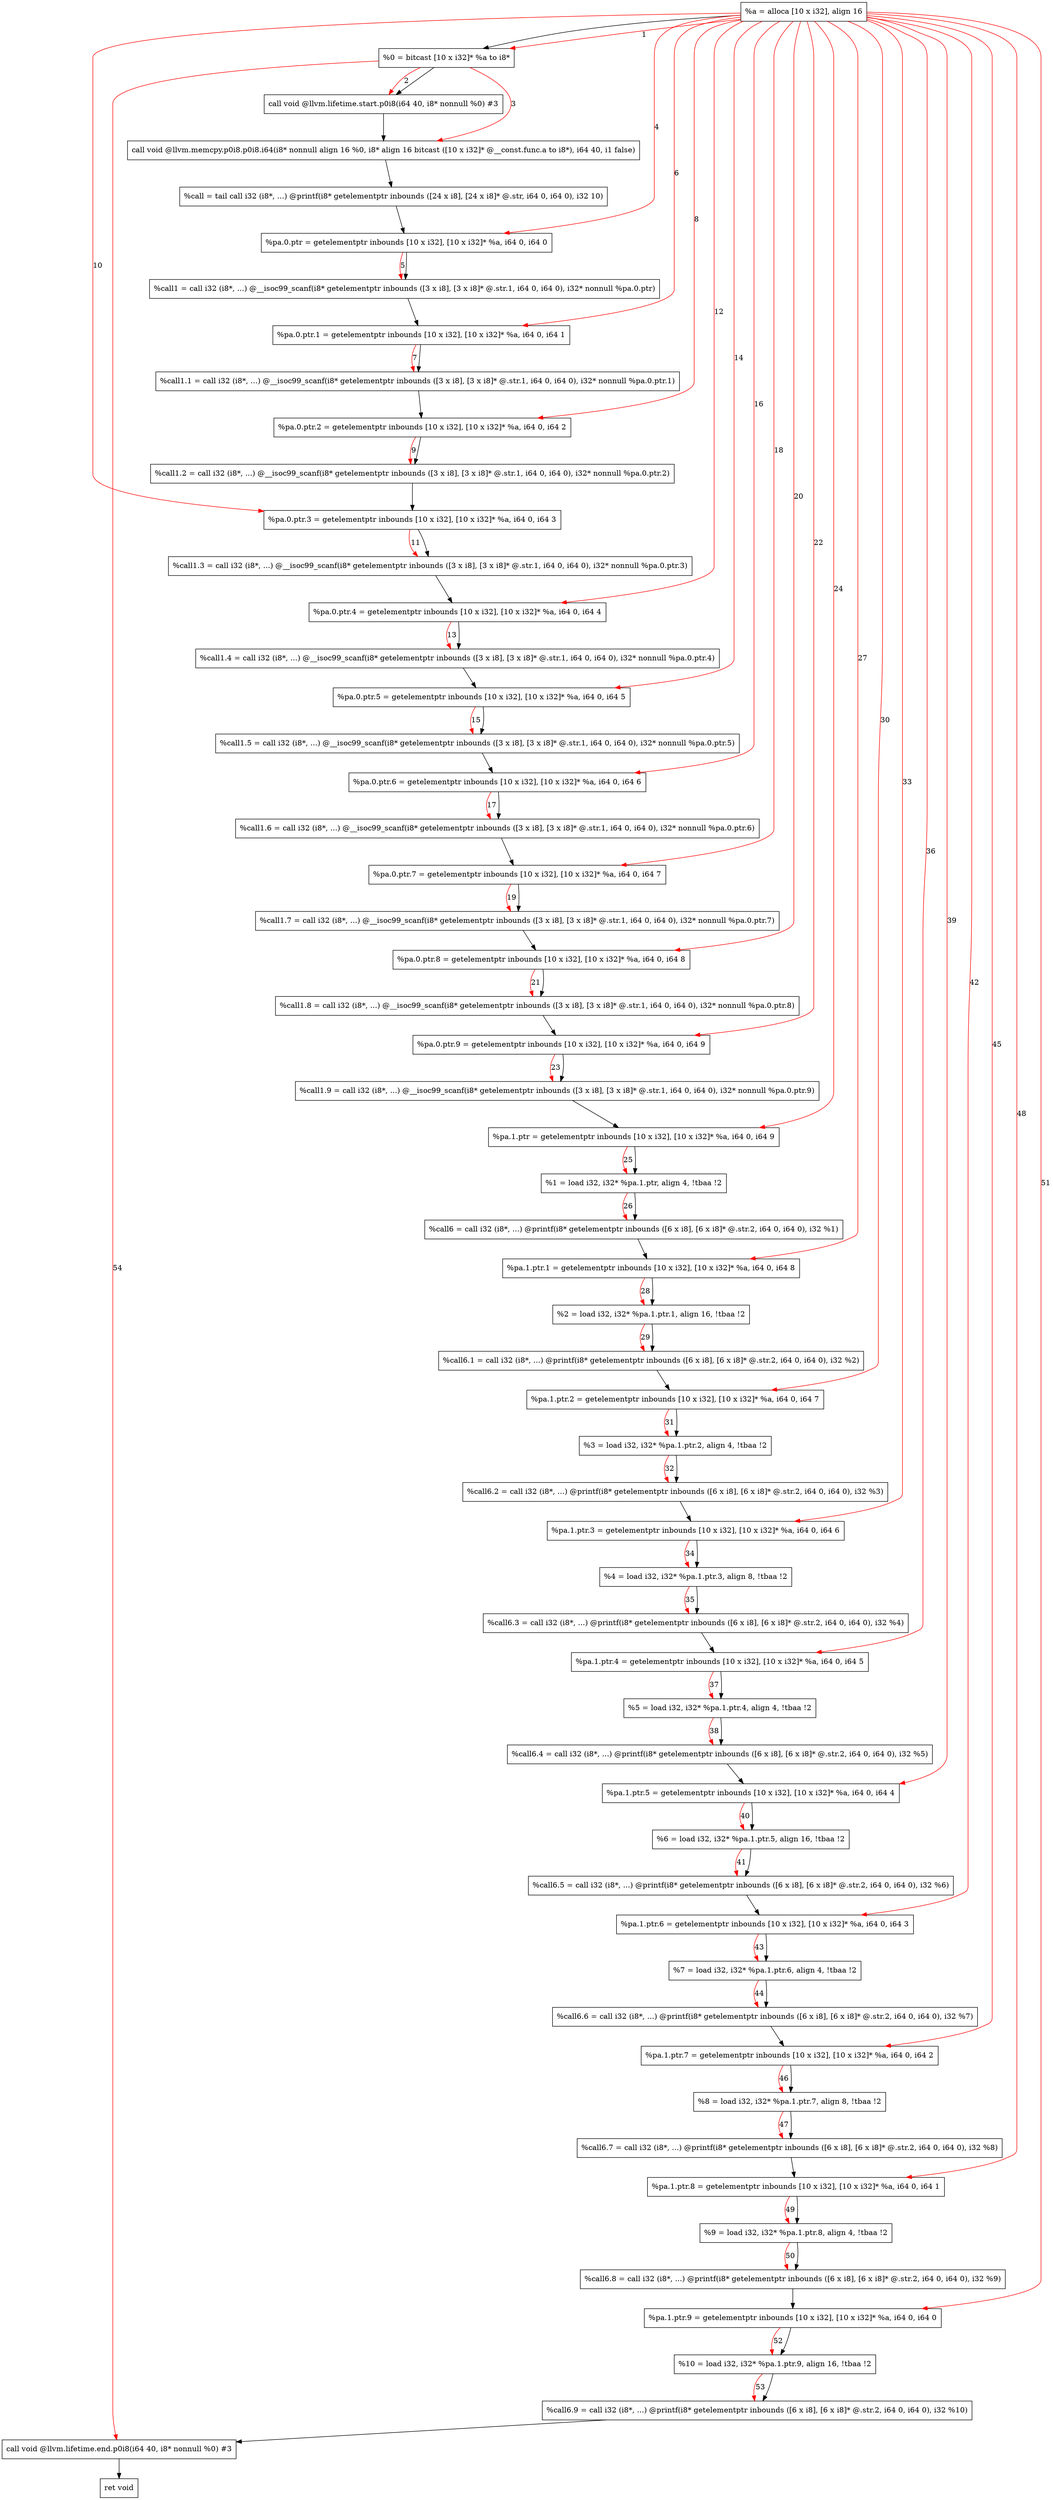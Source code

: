 digraph "CDFG for'func' function" {
	Node0x55cd92c0f168[shape=record, label="  %a = alloca [10 x i32], align 16"]
	Node0x55cd92c0f1c8[shape=record, label="  %0 = bitcast [10 x i32]* %a to i8*"]
	Node0x55cd92c0f628[shape=record, label="  call void @llvm.lifetime.start.p0i8(i64 40, i8* nonnull %0) #3"]
	Node0x55cd92c0fd58[shape=record, label="  call void @llvm.memcpy.p0i8.p0i8.i64(i8* nonnull align 16 %0, i8* align 16 bitcast ([10 x i32]* @__const.func.a to i8*), i64 40, i1 false)"]
	Node0x55cd92c0ff78[shape=record, label="  %call = tail call i32 (i8*, ...) @printf(i8* getelementptr inbounds ([24 x i8], [24 x i8]* @.str, i64 0, i64 0), i32 10)"]
	Node0x55cd92c10088[shape=record, label="  %pa.0.ptr = getelementptr inbounds [10 x i32], [10 x i32]* %a, i64 0, i64 0"]
	Node0x55cd92c102b8[shape=record, label="  %call1 = call i32 (i8*, ...) @__isoc99_scanf(i8* getelementptr inbounds ([3 x i8], [3 x i8]* @.str.1, i64 0, i64 0), i32* nonnull %pa.0.ptr)"]
	Node0x55cd92c103d8[shape=record, label="  %pa.0.ptr.1 = getelementptr inbounds [10 x i32], [10 x i32]* %a, i64 0, i64 1"]
	Node0x55cd92c104c8[shape=record, label="  %call1.1 = call i32 (i8*, ...) @__isoc99_scanf(i8* getelementptr inbounds ([3 x i8], [3 x i8]* @.str.1, i64 0, i64 0), i32* nonnull %pa.0.ptr.1)"]
	Node0x55cd92c105e8[shape=record, label="  %pa.0.ptr.2 = getelementptr inbounds [10 x i32], [10 x i32]* %a, i64 0, i64 2"]
	Node0x55cd92c106d8[shape=record, label="  %call1.2 = call i32 (i8*, ...) @__isoc99_scanf(i8* getelementptr inbounds ([3 x i8], [3 x i8]* @.str.1, i64 0, i64 0), i32* nonnull %pa.0.ptr.2)"]
	Node0x55cd92c107f8[shape=record, label="  %pa.0.ptr.3 = getelementptr inbounds [10 x i32], [10 x i32]* %a, i64 0, i64 3"]
	Node0x55cd92c108e8[shape=record, label="  %call1.3 = call i32 (i8*, ...) @__isoc99_scanf(i8* getelementptr inbounds ([3 x i8], [3 x i8]* @.str.1, i64 0, i64 0), i32* nonnull %pa.0.ptr.3)"]
	Node0x55cd92c10a08[shape=record, label="  %pa.0.ptr.4 = getelementptr inbounds [10 x i32], [10 x i32]* %a, i64 0, i64 4"]
	Node0x55cd92c10af8[shape=record, label="  %call1.4 = call i32 (i8*, ...) @__isoc99_scanf(i8* getelementptr inbounds ([3 x i8], [3 x i8]* @.str.1, i64 0, i64 0), i32* nonnull %pa.0.ptr.4)"]
	Node0x55cd92c10db8[shape=record, label="  %pa.0.ptr.5 = getelementptr inbounds [10 x i32], [10 x i32]* %a, i64 0, i64 5"]
	Node0x55cd92c10ea8[shape=record, label="  %call1.5 = call i32 (i8*, ...) @__isoc99_scanf(i8* getelementptr inbounds ([3 x i8], [3 x i8]* @.str.1, i64 0, i64 0), i32* nonnull %pa.0.ptr.5)"]
	Node0x55cd92c10fc8[shape=record, label="  %pa.0.ptr.6 = getelementptr inbounds [10 x i32], [10 x i32]* %a, i64 0, i64 6"]
	Node0x55cd92c110b8[shape=record, label="  %call1.6 = call i32 (i8*, ...) @__isoc99_scanf(i8* getelementptr inbounds ([3 x i8], [3 x i8]* @.str.1, i64 0, i64 0), i32* nonnull %pa.0.ptr.6)"]
	Node0x55cd92c111d8[shape=record, label="  %pa.0.ptr.7 = getelementptr inbounds [10 x i32], [10 x i32]* %a, i64 0, i64 7"]
	Node0x55cd92c112c8[shape=record, label="  %call1.7 = call i32 (i8*, ...) @__isoc99_scanf(i8* getelementptr inbounds ([3 x i8], [3 x i8]* @.str.1, i64 0, i64 0), i32* nonnull %pa.0.ptr.7)"]
	Node0x55cd92c113e8[shape=record, label="  %pa.0.ptr.8 = getelementptr inbounds [10 x i32], [10 x i32]* %a, i64 0, i64 8"]
	Node0x55cd92c114d8[shape=record, label="  %call1.8 = call i32 (i8*, ...) @__isoc99_scanf(i8* getelementptr inbounds ([3 x i8], [3 x i8]* @.str.1, i64 0, i64 0), i32* nonnull %pa.0.ptr.8)"]
	Node0x55cd92c115f8[shape=record, label="  %pa.0.ptr.9 = getelementptr inbounds [10 x i32], [10 x i32]* %a, i64 0, i64 9"]
	Node0x55cd92c116e8[shape=record, label="  %call1.9 = call i32 (i8*, ...) @__isoc99_scanf(i8* getelementptr inbounds ([3 x i8], [3 x i8]* @.str.1, i64 0, i64 0), i32* nonnull %pa.0.ptr.9)"]
	Node0x55cd92c117d8[shape=record, label="  %pa.1.ptr = getelementptr inbounds [10 x i32], [10 x i32]* %a, i64 0, i64 9"]
	Node0x55cd92c11878[shape=record, label="  %1 = load i32, i32* %pa.1.ptr, align 4, !tbaa !2"]
	Node0x55cd92c12858[shape=record, label="  %call6 = call i32 (i8*, ...) @printf(i8* getelementptr inbounds ([6 x i8], [6 x i8]* @.str.2, i64 0, i64 0), i32 %1)"]
	Node0x55cd92c12c68[shape=record, label="  %pa.1.ptr.1 = getelementptr inbounds [10 x i32], [10 x i32]* %a, i64 0, i64 8"]
	Node0x55cd92c12d08[shape=record, label="  %2 = load i32, i32* %pa.1.ptr.1, align 16, !tbaa !2"]
	Node0x55cd92c133d8[shape=record, label="  %call6.1 = call i32 (i8*, ...) @printf(i8* getelementptr inbounds ([6 x i8], [6 x i8]* @.str.2, i64 0, i64 0), i32 %2)"]
	Node0x55cd92c134c8[shape=record, label="  %pa.1.ptr.2 = getelementptr inbounds [10 x i32], [10 x i32]* %a, i64 0, i64 7"]
	Node0x55cd92c13568[shape=record, label="  %3 = load i32, i32* %pa.1.ptr.2, align 4, !tbaa !2"]
	Node0x55cd92c13618[shape=record, label="  %call6.2 = call i32 (i8*, ...) @printf(i8* getelementptr inbounds ([6 x i8], [6 x i8]* @.str.2, i64 0, i64 0), i32 %3)"]
	Node0x55cd92c13708[shape=record, label="  %pa.1.ptr.3 = getelementptr inbounds [10 x i32], [10 x i32]* %a, i64 0, i64 6"]
	Node0x55cd92c137a8[shape=record, label="  %4 = load i32, i32* %pa.1.ptr.3, align 8, !tbaa !2"]
	Node0x55cd92c138a8[shape=record, label="  %call6.3 = call i32 (i8*, ...) @printf(i8* getelementptr inbounds ([6 x i8], [6 x i8]* @.str.2, i64 0, i64 0), i32 %4)"]
	Node0x55cd92c13998[shape=record, label="  %pa.1.ptr.4 = getelementptr inbounds [10 x i32], [10 x i32]* %a, i64 0, i64 5"]
	Node0x55cd92c13a08[shape=record, label="  %5 = load i32, i32* %pa.1.ptr.4, align 4, !tbaa !2"]
	Node0x55cd92c13ab8[shape=record, label="  %call6.4 = call i32 (i8*, ...) @printf(i8* getelementptr inbounds ([6 x i8], [6 x i8]* @.str.2, i64 0, i64 0), i32 %5)"]
	Node0x55cd92c13ba8[shape=record, label="  %pa.1.ptr.5 = getelementptr inbounds [10 x i32], [10 x i32]* %a, i64 0, i64 4"]
	Node0x55cd92c13c48[shape=record, label="  %6 = load i32, i32* %pa.1.ptr.5, align 16, !tbaa !2"]
	Node0x55cd92c13cf8[shape=record, label="  %call6.5 = call i32 (i8*, ...) @printf(i8* getelementptr inbounds ([6 x i8], [6 x i8]* @.str.2, i64 0, i64 0), i32 %6)"]
	Node0x55cd92c13de8[shape=record, label="  %pa.1.ptr.6 = getelementptr inbounds [10 x i32], [10 x i32]* %a, i64 0, i64 3"]
	Node0x55cd92c13e88[shape=record, label="  %7 = load i32, i32* %pa.1.ptr.6, align 4, !tbaa !2"]
	Node0x55cd92c13f38[shape=record, label="  %call6.6 = call i32 (i8*, ...) @printf(i8* getelementptr inbounds ([6 x i8], [6 x i8]* @.str.2, i64 0, i64 0), i32 %7)"]
	Node0x55cd92c14028[shape=record, label="  %pa.1.ptr.7 = getelementptr inbounds [10 x i32], [10 x i32]* %a, i64 0, i64 2"]
	Node0x55cd92c140c8[shape=record, label="  %8 = load i32, i32* %pa.1.ptr.7, align 8, !tbaa !2"]
	Node0x55cd92c14178[shape=record, label="  %call6.7 = call i32 (i8*, ...) @printf(i8* getelementptr inbounds ([6 x i8], [6 x i8]* @.str.2, i64 0, i64 0), i32 %8)"]
	Node0x55cd92c14a28[shape=record, label="  %pa.1.ptr.8 = getelementptr inbounds [10 x i32], [10 x i32]* %a, i64 0, i64 1"]
	Node0x55cd92c14ac8[shape=record, label="  %9 = load i32, i32* %pa.1.ptr.8, align 4, !tbaa !2"]
	Node0x55cd92c14b78[shape=record, label="  %call6.8 = call i32 (i8*, ...) @printf(i8* getelementptr inbounds ([6 x i8], [6 x i8]* @.str.2, i64 0, i64 0), i32 %9)"]
	Node0x55cd92c14c68[shape=record, label="  %pa.1.ptr.9 = getelementptr inbounds [10 x i32], [10 x i32]* %a, i64 0, i64 0"]
	Node0x55cd92c14d08[shape=record, label="  %10 = load i32, i32* %pa.1.ptr.9, align 16, !tbaa !2"]
	Node0x55cd92c14db8[shape=record, label="  %call6.9 = call i32 (i8*, ...) @printf(i8* getelementptr inbounds ([6 x i8], [6 x i8]* @.str.2, i64 0, i64 0), i32 %10)"]
	Node0x55cd92c15088[shape=record, label="  call void @llvm.lifetime.end.p0i8(i64 40, i8* nonnull %0) #3"]
	Node0x55cd92c15130[shape=record, label="  ret void"]
	Node0x55cd92c0f168 -> Node0x55cd92c0f1c8
	Node0x55cd92c0f1c8 -> Node0x55cd92c0f628
	Node0x55cd92c0f628 -> Node0x55cd92c0fd58
	Node0x55cd92c0fd58 -> Node0x55cd92c0ff78
	Node0x55cd92c0ff78 -> Node0x55cd92c10088
	Node0x55cd92c10088 -> Node0x55cd92c102b8
	Node0x55cd92c102b8 -> Node0x55cd92c103d8
	Node0x55cd92c103d8 -> Node0x55cd92c104c8
	Node0x55cd92c104c8 -> Node0x55cd92c105e8
	Node0x55cd92c105e8 -> Node0x55cd92c106d8
	Node0x55cd92c106d8 -> Node0x55cd92c107f8
	Node0x55cd92c107f8 -> Node0x55cd92c108e8
	Node0x55cd92c108e8 -> Node0x55cd92c10a08
	Node0x55cd92c10a08 -> Node0x55cd92c10af8
	Node0x55cd92c10af8 -> Node0x55cd92c10db8
	Node0x55cd92c10db8 -> Node0x55cd92c10ea8
	Node0x55cd92c10ea8 -> Node0x55cd92c10fc8
	Node0x55cd92c10fc8 -> Node0x55cd92c110b8
	Node0x55cd92c110b8 -> Node0x55cd92c111d8
	Node0x55cd92c111d8 -> Node0x55cd92c112c8
	Node0x55cd92c112c8 -> Node0x55cd92c113e8
	Node0x55cd92c113e8 -> Node0x55cd92c114d8
	Node0x55cd92c114d8 -> Node0x55cd92c115f8
	Node0x55cd92c115f8 -> Node0x55cd92c116e8
	Node0x55cd92c116e8 -> Node0x55cd92c117d8
	Node0x55cd92c117d8 -> Node0x55cd92c11878
	Node0x55cd92c11878 -> Node0x55cd92c12858
	Node0x55cd92c12858 -> Node0x55cd92c12c68
	Node0x55cd92c12c68 -> Node0x55cd92c12d08
	Node0x55cd92c12d08 -> Node0x55cd92c133d8
	Node0x55cd92c133d8 -> Node0x55cd92c134c8
	Node0x55cd92c134c8 -> Node0x55cd92c13568
	Node0x55cd92c13568 -> Node0x55cd92c13618
	Node0x55cd92c13618 -> Node0x55cd92c13708
	Node0x55cd92c13708 -> Node0x55cd92c137a8
	Node0x55cd92c137a8 -> Node0x55cd92c138a8
	Node0x55cd92c138a8 -> Node0x55cd92c13998
	Node0x55cd92c13998 -> Node0x55cd92c13a08
	Node0x55cd92c13a08 -> Node0x55cd92c13ab8
	Node0x55cd92c13ab8 -> Node0x55cd92c13ba8
	Node0x55cd92c13ba8 -> Node0x55cd92c13c48
	Node0x55cd92c13c48 -> Node0x55cd92c13cf8
	Node0x55cd92c13cf8 -> Node0x55cd92c13de8
	Node0x55cd92c13de8 -> Node0x55cd92c13e88
	Node0x55cd92c13e88 -> Node0x55cd92c13f38
	Node0x55cd92c13f38 -> Node0x55cd92c14028
	Node0x55cd92c14028 -> Node0x55cd92c140c8
	Node0x55cd92c140c8 -> Node0x55cd92c14178
	Node0x55cd92c14178 -> Node0x55cd92c14a28
	Node0x55cd92c14a28 -> Node0x55cd92c14ac8
	Node0x55cd92c14ac8 -> Node0x55cd92c14b78
	Node0x55cd92c14b78 -> Node0x55cd92c14c68
	Node0x55cd92c14c68 -> Node0x55cd92c14d08
	Node0x55cd92c14d08 -> Node0x55cd92c14db8
	Node0x55cd92c14db8 -> Node0x55cd92c15088
	Node0x55cd92c15088 -> Node0x55cd92c15130
edge [color=red]
	Node0x55cd92c0f168 -> Node0x55cd92c0f1c8[label="1"]
	Node0x55cd92c0f1c8 -> Node0x55cd92c0f628[label="2"]
	Node0x55cd92c0f1c8 -> Node0x55cd92c0fd58[label="3"]
	Node0x55cd92c0f168 -> Node0x55cd92c10088[label="4"]
	Node0x55cd92c10088 -> Node0x55cd92c102b8[label="5"]
	Node0x55cd92c0f168 -> Node0x55cd92c103d8[label="6"]
	Node0x55cd92c103d8 -> Node0x55cd92c104c8[label="7"]
	Node0x55cd92c0f168 -> Node0x55cd92c105e8[label="8"]
	Node0x55cd92c105e8 -> Node0x55cd92c106d8[label="9"]
	Node0x55cd92c0f168 -> Node0x55cd92c107f8[label="10"]
	Node0x55cd92c107f8 -> Node0x55cd92c108e8[label="11"]
	Node0x55cd92c0f168 -> Node0x55cd92c10a08[label="12"]
	Node0x55cd92c10a08 -> Node0x55cd92c10af8[label="13"]
	Node0x55cd92c0f168 -> Node0x55cd92c10db8[label="14"]
	Node0x55cd92c10db8 -> Node0x55cd92c10ea8[label="15"]
	Node0x55cd92c0f168 -> Node0x55cd92c10fc8[label="16"]
	Node0x55cd92c10fc8 -> Node0x55cd92c110b8[label="17"]
	Node0x55cd92c0f168 -> Node0x55cd92c111d8[label="18"]
	Node0x55cd92c111d8 -> Node0x55cd92c112c8[label="19"]
	Node0x55cd92c0f168 -> Node0x55cd92c113e8[label="20"]
	Node0x55cd92c113e8 -> Node0x55cd92c114d8[label="21"]
	Node0x55cd92c0f168 -> Node0x55cd92c115f8[label="22"]
	Node0x55cd92c115f8 -> Node0x55cd92c116e8[label="23"]
	Node0x55cd92c0f168 -> Node0x55cd92c117d8[label="24"]
	Node0x55cd92c117d8 -> Node0x55cd92c11878[label="25"]
	Node0x55cd92c11878 -> Node0x55cd92c12858[label="26"]
	Node0x55cd92c0f168 -> Node0x55cd92c12c68[label="27"]
	Node0x55cd92c12c68 -> Node0x55cd92c12d08[label="28"]
	Node0x55cd92c12d08 -> Node0x55cd92c133d8[label="29"]
	Node0x55cd92c0f168 -> Node0x55cd92c134c8[label="30"]
	Node0x55cd92c134c8 -> Node0x55cd92c13568[label="31"]
	Node0x55cd92c13568 -> Node0x55cd92c13618[label="32"]
	Node0x55cd92c0f168 -> Node0x55cd92c13708[label="33"]
	Node0x55cd92c13708 -> Node0x55cd92c137a8[label="34"]
	Node0x55cd92c137a8 -> Node0x55cd92c138a8[label="35"]
	Node0x55cd92c0f168 -> Node0x55cd92c13998[label="36"]
	Node0x55cd92c13998 -> Node0x55cd92c13a08[label="37"]
	Node0x55cd92c13a08 -> Node0x55cd92c13ab8[label="38"]
	Node0x55cd92c0f168 -> Node0x55cd92c13ba8[label="39"]
	Node0x55cd92c13ba8 -> Node0x55cd92c13c48[label="40"]
	Node0x55cd92c13c48 -> Node0x55cd92c13cf8[label="41"]
	Node0x55cd92c0f168 -> Node0x55cd92c13de8[label="42"]
	Node0x55cd92c13de8 -> Node0x55cd92c13e88[label="43"]
	Node0x55cd92c13e88 -> Node0x55cd92c13f38[label="44"]
	Node0x55cd92c0f168 -> Node0x55cd92c14028[label="45"]
	Node0x55cd92c14028 -> Node0x55cd92c140c8[label="46"]
	Node0x55cd92c140c8 -> Node0x55cd92c14178[label="47"]
	Node0x55cd92c0f168 -> Node0x55cd92c14a28[label="48"]
	Node0x55cd92c14a28 -> Node0x55cd92c14ac8[label="49"]
	Node0x55cd92c14ac8 -> Node0x55cd92c14b78[label="50"]
	Node0x55cd92c0f168 -> Node0x55cd92c14c68[label="51"]
	Node0x55cd92c14c68 -> Node0x55cd92c14d08[label="52"]
	Node0x55cd92c14d08 -> Node0x55cd92c14db8[label="53"]
	Node0x55cd92c0f1c8 -> Node0x55cd92c15088[label="54"]
}
